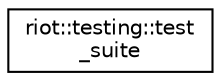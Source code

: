 digraph "Graphical Class Hierarchy"
{
 // LATEX_PDF_SIZE
  edge [fontname="Helvetica",fontsize="10",labelfontname="Helvetica",labelfontsize="10"];
  node [fontname="Helvetica",fontsize="10",shape=record];
  rankdir="LR";
  Node0 [label="riot::testing::test\l_suite",height=0.2,width=0.4,color="black", fillcolor="white", style="filled",URL="$classriot_1_1testing_1_1test__suite.html",tooltip="Test suite base class."];
}
